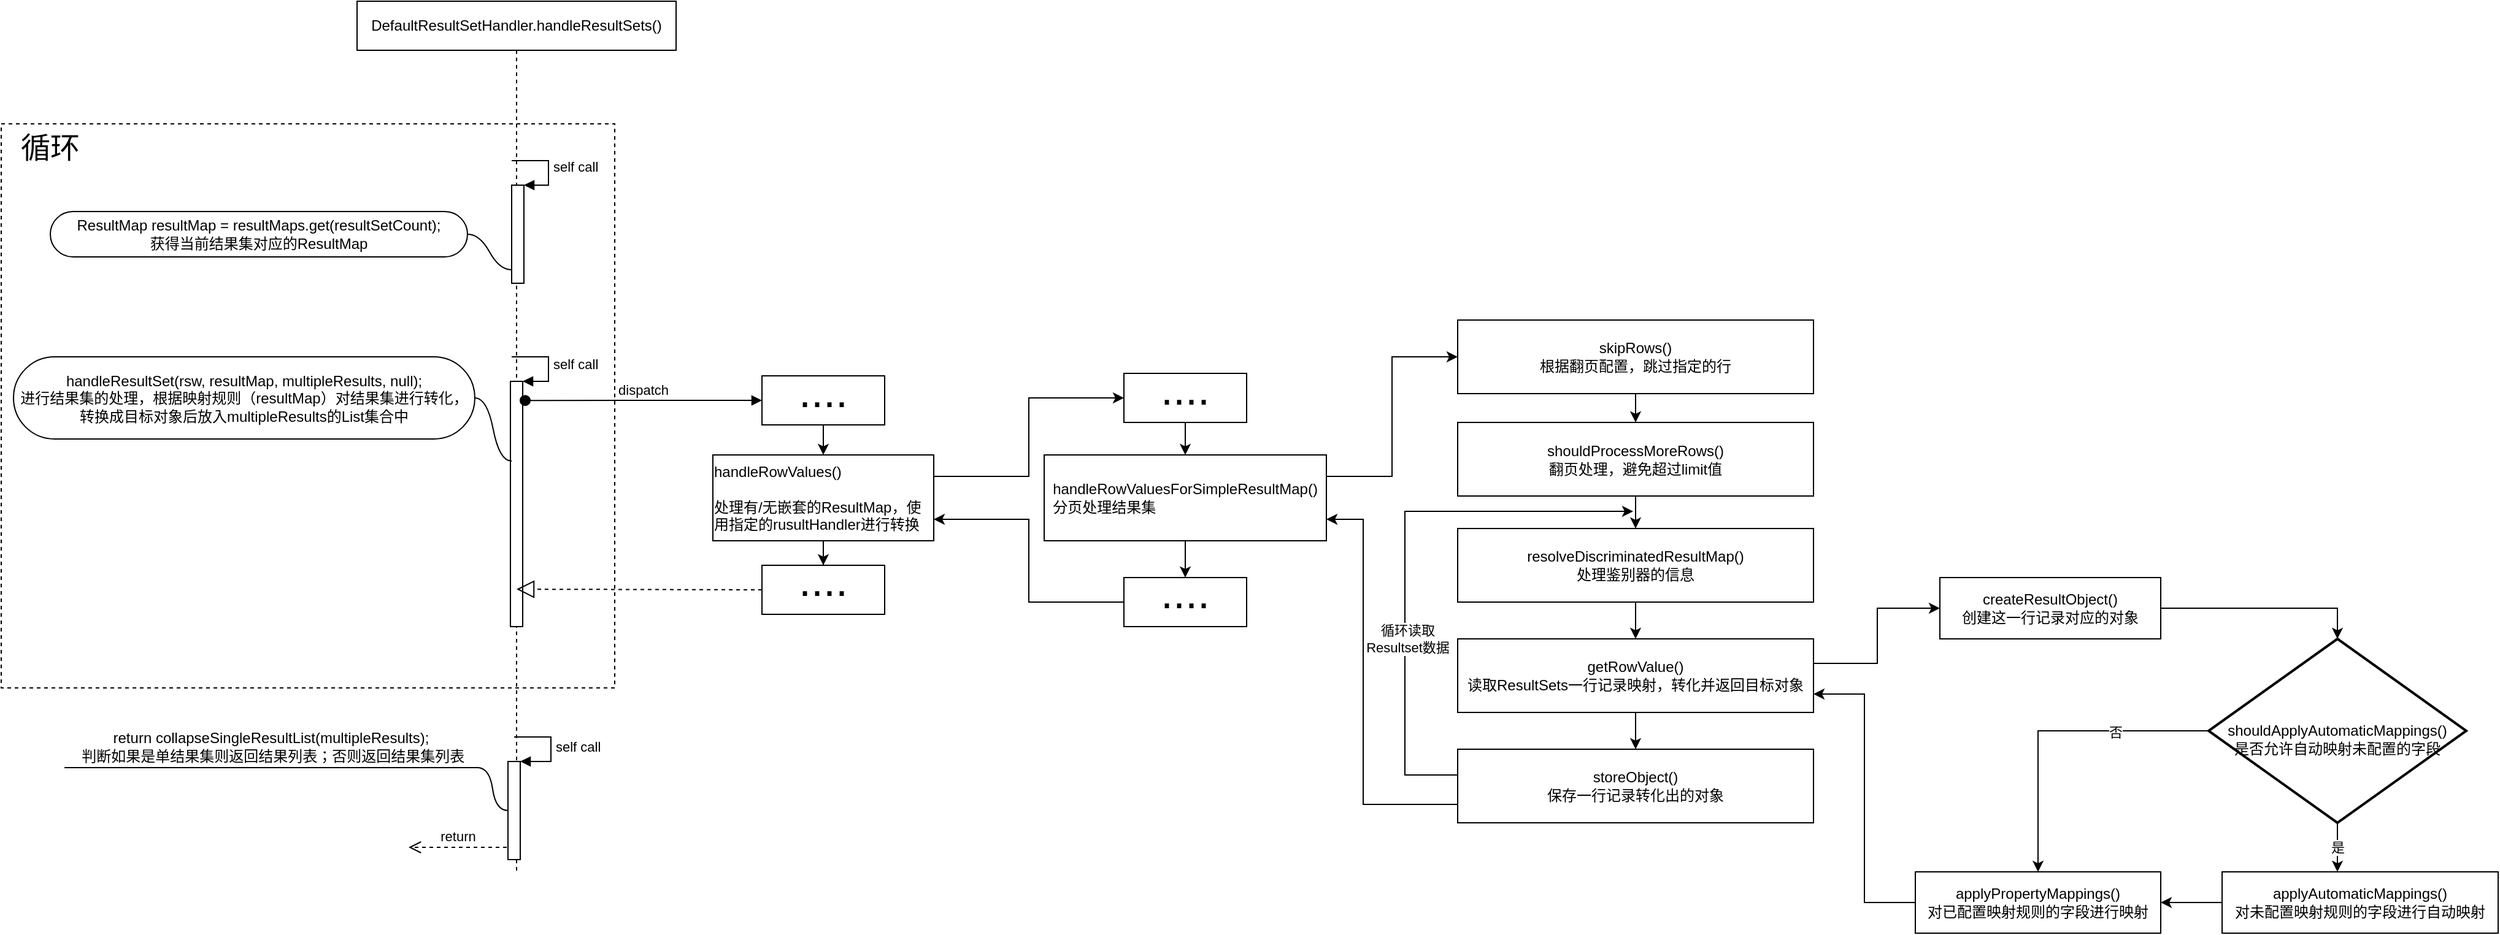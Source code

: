 <mxfile version="14.5.1" type="device"><diagram id="GE8C6q4WgPSFQZwW2V5H" name="第 1 页"><mxGraphModel dx="2249" dy="831" grid="1" gridSize="10" guides="1" tooltips="1" connect="1" arrows="1" fold="1" page="1" pageScale="1" pageWidth="827" pageHeight="1169" math="0" shadow="0"><root><mxCell id="0"/><mxCell id="1" parent="0"/><mxCell id="3j7LPe6FmVZByVp1r1QY-22" value="" style="rounded=0;whiteSpace=wrap;html=1;fillColor=none;dashed=1;shadow=0;" vertex="1" parent="1"><mxGeometry x="-220" y="170" width="500" height="460" as="geometry"/></mxCell><mxCell id="3j7LPe6FmVZByVp1r1QY-1" value="DefaultResultSetHandler.handleResultSets()" style="shape=umlLifeline;perimeter=lifelinePerimeter;whiteSpace=wrap;html=1;container=1;collapsible=0;recursiveResize=0;outlineConnect=0;" vertex="1" parent="1"><mxGeometry x="70" y="70" width="260" height="710" as="geometry"/></mxCell><mxCell id="3j7LPe6FmVZByVp1r1QY-10" value="" style="html=1;points=[];perimeter=orthogonalPerimeter;" vertex="1" parent="3j7LPe6FmVZByVp1r1QY-1"><mxGeometry x="126" y="150" width="10" height="80" as="geometry"/></mxCell><mxCell id="3j7LPe6FmVZByVp1r1QY-11" value="self call" style="edgeStyle=orthogonalEdgeStyle;html=1;align=left;spacingLeft=2;endArrow=block;rounded=0;entryX=1;entryY=0;" edge="1" target="3j7LPe6FmVZByVp1r1QY-10" parent="3j7LPe6FmVZByVp1r1QY-1"><mxGeometry relative="1" as="geometry"><mxPoint x="126" y="130" as="sourcePoint"/><Array as="points"><mxPoint x="156" y="130"/><mxPoint x="156" y="150"/></Array></mxGeometry></mxCell><mxCell id="3j7LPe6FmVZByVp1r1QY-12" value="" style="html=1;points=[];perimeter=orthogonalPerimeter;" vertex="1" parent="3j7LPe6FmVZByVp1r1QY-1"><mxGeometry x="125" y="310" width="10" height="200" as="geometry"/></mxCell><mxCell id="3j7LPe6FmVZByVp1r1QY-13" value="self call" style="edgeStyle=orthogonalEdgeStyle;html=1;align=left;spacingLeft=2;endArrow=block;rounded=0;entryX=1;entryY=0;" edge="1" target="3j7LPe6FmVZByVp1r1QY-12" parent="3j7LPe6FmVZByVp1r1QY-1"><mxGeometry relative="1" as="geometry"><mxPoint x="126" y="290" as="sourcePoint"/><Array as="points"><mxPoint x="156" y="290"/></Array></mxGeometry></mxCell><mxCell id="3j7LPe6FmVZByVp1r1QY-16" value="" style="html=1;points=[];perimeter=orthogonalPerimeter;" vertex="1" parent="3j7LPe6FmVZByVp1r1QY-1"><mxGeometry x="123" y="620" width="10" height="80" as="geometry"/></mxCell><mxCell id="3j7LPe6FmVZByVp1r1QY-17" value="self call" style="edgeStyle=orthogonalEdgeStyle;html=1;align=left;spacingLeft=2;endArrow=block;rounded=0;entryX=1;entryY=0;" edge="1" target="3j7LPe6FmVZByVp1r1QY-16" parent="3j7LPe6FmVZByVp1r1QY-1"><mxGeometry relative="1" as="geometry"><mxPoint x="128" y="600" as="sourcePoint"/><Array as="points"><mxPoint x="158" y="600"/></Array></mxGeometry></mxCell><mxCell id="3j7LPe6FmVZByVp1r1QY-8" value="&lt;span&gt;ResultMap resultMap = resultMaps.get(resultSetCount);&lt;/span&gt;&lt;br&gt;&lt;span&gt;获得当前结果集对应的ResultMap&lt;/span&gt;" style="whiteSpace=wrap;html=1;rounded=1;arcSize=50;align=center;verticalAlign=middle;strokeWidth=1;autosize=1;spacing=4;treeFolding=1;treeMoving=1;newEdgeStyle={&quot;edgeStyle&quot;:&quot;entityRelationEdgeStyle&quot;,&quot;startArrow&quot;:&quot;none&quot;,&quot;endArrow&quot;:&quot;none&quot;,&quot;segment&quot;:10,&quot;curved&quot;:1};" vertex="1" parent="1"><mxGeometry x="-180" y="241.5" width="340" height="37" as="geometry"/></mxCell><mxCell id="3j7LPe6FmVZByVp1r1QY-9" value="" style="edgeStyle=entityRelationEdgeStyle;startArrow=none;endArrow=none;segment=10;curved=1;exitX=0;exitY=0.863;exitDx=0;exitDy=0;exitPerimeter=0;" edge="1" target="3j7LPe6FmVZByVp1r1QY-8" parent="1" source="3j7LPe6FmVZByVp1r1QY-10"><mxGeometry relative="1" as="geometry"><mxPoint x="56" y="280" as="sourcePoint"/></mxGeometry></mxCell><mxCell id="3j7LPe6FmVZByVp1r1QY-14" value="&lt;div&gt;handleResultSet(rsw, resultMap, multipleResults, null);&lt;/div&gt;&lt;div&gt;进行结果集的处理，根据映射规则（resultMap）对结果集进行转化，转换成目标对象后放入multipleResults的List集合中&lt;/div&gt;" style="whiteSpace=wrap;html=1;rounded=1;arcSize=50;align=center;verticalAlign=middle;strokeWidth=1;autosize=1;spacing=4;treeFolding=1;treeMoving=1;newEdgeStyle={&quot;edgeStyle&quot;:&quot;entityRelationEdgeStyle&quot;,&quot;startArrow&quot;:&quot;none&quot;,&quot;endArrow&quot;:&quot;none&quot;,&quot;segment&quot;:10,&quot;curved&quot;:1};" vertex="1" parent="1"><mxGeometry x="-210" y="360" width="376" height="67" as="geometry"/></mxCell><mxCell id="3j7LPe6FmVZByVp1r1QY-15" value="" style="edgeStyle=entityRelationEdgeStyle;startArrow=none;endArrow=none;segment=10;curved=1;exitX=0.1;exitY=0.325;exitDx=0;exitDy=0;exitPerimeter=0;" edge="1" target="3j7LPe6FmVZByVp1r1QY-14" parent="1" source="3j7LPe6FmVZByVp1r1QY-12"><mxGeometry relative="1" as="geometry"><mxPoint x="205" y="388" as="sourcePoint"/></mxGeometry></mxCell><mxCell id="3j7LPe6FmVZByVp1r1QY-18" value="return" style="html=1;verticalAlign=bottom;endArrow=open;dashed=1;endSize=8;" edge="1" parent="1"><mxGeometry relative="1" as="geometry"><mxPoint x="192" y="760" as="sourcePoint"/><mxPoint x="112" y="760" as="targetPoint"/></mxGeometry></mxCell><mxCell id="3j7LPe6FmVZByVp1r1QY-19" value="&lt;div&gt;return collapseSingleResultList(multipleResults);&lt;/div&gt;&lt;div&gt;&amp;nbsp;判断如果是单结果集则返回结果列表；否则返回结果集列表&lt;/div&gt;" style="whiteSpace=wrap;html=1;shape=partialRectangle;top=0;left=0;bottom=1;right=0;points=[[0,1],[1,1]];fillColor=none;align=center;verticalAlign=bottom;routingCenterY=0.5;snapToPoint=1;recursiveResize=0;autosize=1;treeFolding=1;treeMoving=1;newEdgeStyle={&quot;edgeStyle&quot;:&quot;entityRelationEdgeStyle&quot;,&quot;startArrow&quot;:&quot;none&quot;,&quot;endArrow&quot;:&quot;none&quot;,&quot;segment&quot;:10,&quot;curved&quot;:1};" vertex="1" parent="1"><mxGeometry x="-168" y="660" width="336" height="35" as="geometry"/></mxCell><mxCell id="3j7LPe6FmVZByVp1r1QY-20" value="" style="edgeStyle=entityRelationEdgeStyle;startArrow=none;endArrow=none;segment=10;curved=1;" edge="1" target="3j7LPe6FmVZByVp1r1QY-19" parent="1" source="3j7LPe6FmVZByVp1r1QY-16"><mxGeometry relative="1" as="geometry"><mxPoint x="162" y="730" as="sourcePoint"/></mxGeometry></mxCell><mxCell id="3j7LPe6FmVZByVp1r1QY-24" value="&lt;font style=&quot;font-size: 24px&quot;&gt;循环&lt;/font&gt;" style="text;html=1;strokeColor=none;fillColor=none;align=center;verticalAlign=middle;whiteSpace=wrap;rounded=0;shadow=0;" vertex="1" parent="1"><mxGeometry x="-220" y="170" width="80" height="40" as="geometry"/></mxCell><mxCell id="3j7LPe6FmVZByVp1r1QY-26" value="dispatch" style="html=1;verticalAlign=bottom;startArrow=oval;endArrow=block;startSize=8;exitX=1.2;exitY=0.078;exitDx=0;exitDy=0;exitPerimeter=0;entryX=0;entryY=0.5;entryDx=0;entryDy=0;" edge="1" target="3j7LPe6FmVZByVp1r1QY-35" parent="1" source="3j7LPe6FmVZByVp1r1QY-12"><mxGeometry relative="1" as="geometry"><mxPoint x="300" y="390" as="sourcePoint"/><mxPoint x="330" y="396" as="targetPoint"/></mxGeometry></mxCell><mxCell id="3j7LPe6FmVZByVp1r1QY-37" value="" style="edgeStyle=orthogonalEdgeStyle;rounded=0;orthogonalLoop=1;jettySize=auto;html=1;" edge="1" parent="1" source="3j7LPe6FmVZByVp1r1QY-35" target="3j7LPe6FmVZByVp1r1QY-36"><mxGeometry relative="1" as="geometry"/></mxCell><mxCell id="3j7LPe6FmVZByVp1r1QY-35" value="&lt;font style=&quot;font-size: 36px ; line-height: 0%&quot;&gt;....&lt;/font&gt;" style="rounded=0;whiteSpace=wrap;html=1;shadow=0;fillColor=none;" vertex="1" parent="1"><mxGeometry x="400" y="375.5" width="100" height="40" as="geometry"/></mxCell><mxCell id="3j7LPe6FmVZByVp1r1QY-39" value="" style="edgeStyle=orthogonalEdgeStyle;rounded=0;orthogonalLoop=1;jettySize=auto;html=1;" edge="1" parent="1" source="3j7LPe6FmVZByVp1r1QY-36" target="3j7LPe6FmVZByVp1r1QY-38"><mxGeometry relative="1" as="geometry"/></mxCell><mxCell id="3j7LPe6FmVZByVp1r1QY-56" style="edgeStyle=orthogonalEdgeStyle;rounded=0;orthogonalLoop=1;jettySize=auto;html=1;exitX=1;exitY=0.25;exitDx=0;exitDy=0;entryX=0;entryY=0.5;entryDx=0;entryDy=0;" edge="1" parent="1" source="3j7LPe6FmVZByVp1r1QY-36" target="3j7LPe6FmVZByVp1r1QY-45"><mxGeometry relative="1" as="geometry"/></mxCell><mxCell id="3j7LPe6FmVZByVp1r1QY-36" value="&lt;div style=&quot;text-align: left&quot;&gt;handleRowValues()&lt;/div&gt;&lt;div style=&quot;text-align: left&quot;&gt;&lt;br&gt;&lt;/div&gt;&lt;div style=&quot;text-align: left&quot;&gt;处理有/无嵌套的ResultMap，使用指定的rusultHandler进行转换&lt;/div&gt;" style="rounded=0;whiteSpace=wrap;html=1;shadow=0;fillColor=none;" vertex="1" parent="1"><mxGeometry x="360" y="440" width="180" height="70" as="geometry"/></mxCell><mxCell id="3j7LPe6FmVZByVp1r1QY-38" value="&lt;font style=&quot;font-size: 36px ; line-height: 0%&quot;&gt;....&lt;/font&gt;" style="rounded=0;whiteSpace=wrap;html=1;shadow=0;fillColor=none;" vertex="1" parent="1"><mxGeometry x="400" y="530" width="100" height="40" as="geometry"/></mxCell><mxCell id="3j7LPe6FmVZByVp1r1QY-40" value="" style="endArrow=block;dashed=1;endFill=0;endSize=12;html=1;exitX=0;exitY=0.5;exitDx=0;exitDy=0;" edge="1" parent="1" source="3j7LPe6FmVZByVp1r1QY-38"><mxGeometry width="160" relative="1" as="geometry"><mxPoint x="360" y="549.5" as="sourcePoint"/><mxPoint x="200" y="549.5" as="targetPoint"/></mxGeometry></mxCell><mxCell id="3j7LPe6FmVZByVp1r1QY-54" value="" style="edgeStyle=orthogonalEdgeStyle;rounded=0;orthogonalLoop=1;jettySize=auto;html=1;" edge="1" parent="1" source="3j7LPe6FmVZByVp1r1QY-45"><mxGeometry relative="1" as="geometry"><mxPoint x="745" y="440" as="targetPoint"/></mxGeometry></mxCell><mxCell id="3j7LPe6FmVZByVp1r1QY-45" value="&lt;font style=&quot;font-size: 36px ; line-height: 0%&quot;&gt;....&lt;/font&gt;" style="rounded=0;whiteSpace=wrap;html=1;shadow=0;fillColor=none;" vertex="1" parent="1"><mxGeometry x="695" y="373.5" width="100" height="40" as="geometry"/></mxCell><mxCell id="3j7LPe6FmVZByVp1r1QY-55" value="" style="edgeStyle=orthogonalEdgeStyle;rounded=0;orthogonalLoop=1;jettySize=auto;html=1;" edge="1" parent="1" source="3j7LPe6FmVZByVp1r1QY-47" target="3j7LPe6FmVZByVp1r1QY-48"><mxGeometry relative="1" as="geometry"/></mxCell><mxCell id="3j7LPe6FmVZByVp1r1QY-62" style="edgeStyle=orthogonalEdgeStyle;rounded=0;orthogonalLoop=1;jettySize=auto;html=1;exitX=1;exitY=0.25;exitDx=0;exitDy=0;entryX=0;entryY=0.5;entryDx=0;entryDy=0;" edge="1" parent="1" source="3j7LPe6FmVZByVp1r1QY-47" target="3j7LPe6FmVZByVp1r1QY-57"><mxGeometry relative="1" as="geometry"/></mxCell><mxCell id="3j7LPe6FmVZByVp1r1QY-47" value="&lt;div style=&quot;text-align: left&quot;&gt;&lt;div&gt;handleRowValuesForSimpleResultMap()&lt;/div&gt;&lt;div&gt;分页处理结果集&lt;/div&gt;&lt;/div&gt;" style="rounded=0;whiteSpace=wrap;html=1;shadow=0;fillColor=none;" vertex="1" parent="1"><mxGeometry x="630" y="440" width="230" height="70" as="geometry"/></mxCell><mxCell id="3j7LPe6FmVZByVp1r1QY-52" style="edgeStyle=orthogonalEdgeStyle;rounded=0;orthogonalLoop=1;jettySize=auto;html=1;entryX=1;entryY=0.75;entryDx=0;entryDy=0;" edge="1" parent="1" source="3j7LPe6FmVZByVp1r1QY-48" target="3j7LPe6FmVZByVp1r1QY-36"><mxGeometry relative="1" as="geometry"/></mxCell><mxCell id="3j7LPe6FmVZByVp1r1QY-48" value="&lt;font style=&quot;font-size: 36px ; line-height: 0%&quot;&gt;....&lt;/font&gt;" style="rounded=0;whiteSpace=wrap;html=1;shadow=0;fillColor=none;" vertex="1" parent="1"><mxGeometry x="695" y="540" width="100" height="40" as="geometry"/></mxCell><mxCell id="3j7LPe6FmVZByVp1r1QY-68" style="edgeStyle=orthogonalEdgeStyle;rounded=0;orthogonalLoop=1;jettySize=auto;html=1;entryX=0.5;entryY=0;entryDx=0;entryDy=0;" edge="1" parent="1" source="3j7LPe6FmVZByVp1r1QY-57" target="3j7LPe6FmVZByVp1r1QY-58"><mxGeometry relative="1" as="geometry"/></mxCell><mxCell id="3j7LPe6FmVZByVp1r1QY-57" value="&lt;div&gt;&lt;div&gt;skipRows(&lt;span&gt;)&lt;/span&gt;&lt;/div&gt;&lt;div&gt;根据翻页配置，跳过指定的行&lt;/div&gt;&lt;/div&gt;" style="rounded=0;whiteSpace=wrap;html=1;shadow=0;fillColor=none;align=center;" vertex="1" parent="1"><mxGeometry x="967" y="330" width="290" height="60" as="geometry"/></mxCell><mxCell id="3j7LPe6FmVZByVp1r1QY-69" style="edgeStyle=orthogonalEdgeStyle;rounded=0;orthogonalLoop=1;jettySize=auto;html=1;entryX=0.5;entryY=0;entryDx=0;entryDy=0;" edge="1" parent="1" source="3j7LPe6FmVZByVp1r1QY-58" target="3j7LPe6FmVZByVp1r1QY-59"><mxGeometry relative="1" as="geometry"/></mxCell><mxCell id="3j7LPe6FmVZByVp1r1QY-58" value="&lt;div&gt;&lt;div&gt;shouldProcessMoreRows()&lt;/div&gt;&lt;div&gt;翻页处理，避免超过limit值&lt;/div&gt;&lt;/div&gt;" style="rounded=0;whiteSpace=wrap;html=1;shadow=0;fillColor=none;align=center;" vertex="1" parent="1"><mxGeometry x="967" y="413.5" width="290" height="60" as="geometry"/></mxCell><mxCell id="3j7LPe6FmVZByVp1r1QY-70" style="edgeStyle=orthogonalEdgeStyle;rounded=0;orthogonalLoop=1;jettySize=auto;html=1;entryX=0.5;entryY=0;entryDx=0;entryDy=0;" edge="1" parent="1" source="3j7LPe6FmVZByVp1r1QY-59" target="3j7LPe6FmVZByVp1r1QY-60"><mxGeometry relative="1" as="geometry"/></mxCell><mxCell id="3j7LPe6FmVZByVp1r1QY-59" value="&lt;div&gt;&lt;div&gt;resolveDiscriminatedResultMap()&lt;/div&gt;&lt;div&gt;处理鉴别器的信息&lt;/div&gt;&lt;/div&gt;" style="rounded=0;whiteSpace=wrap;html=1;shadow=0;fillColor=none;align=center;" vertex="1" parent="1"><mxGeometry x="967" y="500" width="290" height="60" as="geometry"/></mxCell><mxCell id="3j7LPe6FmVZByVp1r1QY-71" style="edgeStyle=orthogonalEdgeStyle;rounded=0;orthogonalLoop=1;jettySize=auto;html=1;entryX=0.5;entryY=0;entryDx=0;entryDy=0;" edge="1" parent="1" source="3j7LPe6FmVZByVp1r1QY-60" target="3j7LPe6FmVZByVp1r1QY-61"><mxGeometry relative="1" as="geometry"/></mxCell><mxCell id="3j7LPe6FmVZByVp1r1QY-84" style="edgeStyle=orthogonalEdgeStyle;rounded=0;orthogonalLoop=1;jettySize=auto;html=1;entryX=0;entryY=0.5;entryDx=0;entryDy=0;" edge="1" parent="1" source="3j7LPe6FmVZByVp1r1QY-60" target="3j7LPe6FmVZByVp1r1QY-75"><mxGeometry relative="1" as="geometry"><Array as="points"><mxPoint x="1309" y="610"/><mxPoint x="1309" y="565"/></Array></mxGeometry></mxCell><mxCell id="3j7LPe6FmVZByVp1r1QY-60" value="&lt;div&gt;&lt;div&gt;getRowValue()&lt;/div&gt;&lt;div&gt;读取ResultSets一行记录映射，转化并返回目标对象&lt;/div&gt;&lt;/div&gt;" style="rounded=0;whiteSpace=wrap;html=1;shadow=0;fillColor=none;align=center;" vertex="1" parent="1"><mxGeometry x="967" y="590" width="290" height="60" as="geometry"/></mxCell><mxCell id="3j7LPe6FmVZByVp1r1QY-63" style="edgeStyle=orthogonalEdgeStyle;rounded=0;orthogonalLoop=1;jettySize=auto;html=1;entryX=1;entryY=0.75;entryDx=0;entryDy=0;exitX=0;exitY=0.75;exitDx=0;exitDy=0;" edge="1" parent="1" source="3j7LPe6FmVZByVp1r1QY-61" target="3j7LPe6FmVZByVp1r1QY-47"><mxGeometry relative="1" as="geometry"><Array as="points"><mxPoint x="890" y="725"/><mxPoint x="890" y="493"/></Array></mxGeometry></mxCell><mxCell id="3j7LPe6FmVZByVp1r1QY-73" style="edgeStyle=orthogonalEdgeStyle;rounded=0;orthogonalLoop=1;jettySize=auto;html=1;exitX=0;exitY=0.25;exitDx=0;exitDy=0;" edge="1" parent="1" source="3j7LPe6FmVZByVp1r1QY-61"><mxGeometry relative="1" as="geometry"><mxPoint x="1110" y="486" as="targetPoint"/><mxPoint x="944" y="701" as="sourcePoint"/><Array as="points"><mxPoint x="967" y="701"/><mxPoint x="924" y="701"/><mxPoint x="924" y="486"/></Array></mxGeometry></mxCell><mxCell id="3j7LPe6FmVZByVp1r1QY-74" value="循环读取&lt;br&gt;Resultset数据" style="edgeLabel;html=1;align=center;verticalAlign=middle;resizable=0;points=[];" vertex="1" connectable="0" parent="3j7LPe6FmVZByVp1r1QY-73"><mxGeometry x="-0.287" y="-2" relative="1" as="geometry"><mxPoint as="offset"/></mxGeometry></mxCell><mxCell id="3j7LPe6FmVZByVp1r1QY-61" value="&lt;div&gt;&lt;div&gt;storeObject()&lt;/div&gt;&lt;div&gt;保存一行记录转化出的对象&lt;/div&gt;&lt;/div&gt;" style="rounded=0;whiteSpace=wrap;html=1;shadow=0;fillColor=none;align=center;" vertex="1" parent="1"><mxGeometry x="967" y="680" width="290" height="60" as="geometry"/></mxCell><mxCell id="3j7LPe6FmVZByVp1r1QY-79" style="edgeStyle=orthogonalEdgeStyle;rounded=0;orthogonalLoop=1;jettySize=auto;html=1;entryX=0.5;entryY=0;entryDx=0;entryDy=0;entryPerimeter=0;" edge="1" parent="1" source="3j7LPe6FmVZByVp1r1QY-75" target="3j7LPe6FmVZByVp1r1QY-76"><mxGeometry relative="1" as="geometry"/></mxCell><mxCell id="3j7LPe6FmVZByVp1r1QY-75" value="&lt;div&gt;createResultObject()&lt;/div&gt;&lt;div&gt;创建这一行记录对应的对象&lt;/div&gt;" style="rounded=0;whiteSpace=wrap;html=1;shadow=0;fillColor=none;align=center;" vertex="1" parent="1"><mxGeometry x="1360" y="540" width="180" height="50" as="geometry"/></mxCell><mxCell id="3j7LPe6FmVZByVp1r1QY-80" value="是" style="edgeStyle=orthogonalEdgeStyle;rounded=0;orthogonalLoop=1;jettySize=auto;html=1;" edge="1" parent="1" source="3j7LPe6FmVZByVp1r1QY-76"><mxGeometry relative="1" as="geometry"><mxPoint x="1684" y="780" as="targetPoint"/><Array as="points"><mxPoint x="1684" y="760"/><mxPoint x="1684" y="760"/></Array></mxGeometry></mxCell><mxCell id="3j7LPe6FmVZByVp1r1QY-81" style="edgeStyle=orthogonalEdgeStyle;rounded=0;orthogonalLoop=1;jettySize=auto;html=1;" edge="1" parent="1" source="3j7LPe6FmVZByVp1r1QY-76" target="3j7LPe6FmVZByVp1r1QY-78"><mxGeometry relative="1" as="geometry"/></mxCell><mxCell id="3j7LPe6FmVZByVp1r1QY-83" value="否" style="edgeLabel;html=1;align=center;verticalAlign=middle;resizable=0;points=[];" vertex="1" connectable="0" parent="3j7LPe6FmVZByVp1r1QY-81"><mxGeometry x="-0.396" y="1" relative="1" as="geometry"><mxPoint as="offset"/></mxGeometry></mxCell><mxCell id="3j7LPe6FmVZByVp1r1QY-76" value="&lt;div&gt;&lt;br&gt;&lt;/div&gt;&lt;div&gt;shouldApplyAutomaticMappings()&lt;/div&gt;&lt;div&gt;是否允许自动映射未配置的字段&lt;/div&gt;" style="strokeWidth=2;html=1;shape=mxgraph.flowchart.decision;whiteSpace=wrap;shadow=0;fillColor=none;" vertex="1" parent="1"><mxGeometry x="1579" y="590" width="210" height="150" as="geometry"/></mxCell><mxCell id="3j7LPe6FmVZByVp1r1QY-82" style="edgeStyle=orthogonalEdgeStyle;rounded=0;orthogonalLoop=1;jettySize=auto;html=1;entryX=1;entryY=0.5;entryDx=0;entryDy=0;" edge="1" parent="1" source="3j7LPe6FmVZByVp1r1QY-77" target="3j7LPe6FmVZByVp1r1QY-78"><mxGeometry relative="1" as="geometry"/></mxCell><mxCell id="3j7LPe6FmVZByVp1r1QY-77" value="&lt;div&gt;applyAutomaticMappings()&lt;/div&gt;&lt;div&gt;对未配置映射规则的字段进行自动映射&lt;/div&gt;" style="rounded=0;whiteSpace=wrap;html=1;shadow=0;fillColor=none;align=center;" vertex="1" parent="1"><mxGeometry x="1590" y="780" width="225" height="50" as="geometry"/></mxCell><mxCell id="3j7LPe6FmVZByVp1r1QY-86" style="edgeStyle=orthogonalEdgeStyle;rounded=0;orthogonalLoop=1;jettySize=auto;html=1;entryX=1;entryY=0.75;entryDx=0;entryDy=0;" edge="1" parent="1" source="3j7LPe6FmVZByVp1r1QY-78" target="3j7LPe6FmVZByVp1r1QY-60"><mxGeometry relative="1" as="geometry"/></mxCell><mxCell id="3j7LPe6FmVZByVp1r1QY-78" value="&lt;div&gt;applyPropertyMappings()&lt;/div&gt;&lt;div&gt;对已配置映射规则的字段进行映射&lt;/div&gt;" style="rounded=0;whiteSpace=wrap;html=1;shadow=0;fillColor=none;align=center;" vertex="1" parent="1"><mxGeometry x="1340" y="780" width="200" height="50" as="geometry"/></mxCell></root></mxGraphModel></diagram></mxfile>